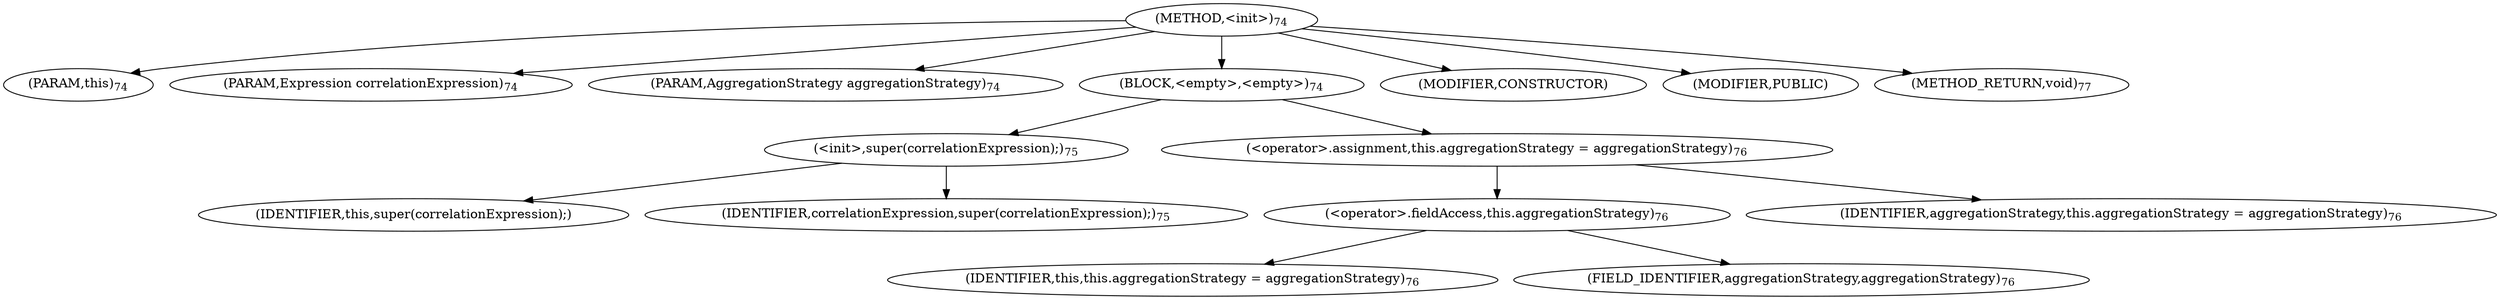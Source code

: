 digraph "&lt;init&gt;" {  
"139" [label = <(METHOD,&lt;init&gt;)<SUB>74</SUB>> ]
"8" [label = <(PARAM,this)<SUB>74</SUB>> ]
"140" [label = <(PARAM,Expression correlationExpression)<SUB>74</SUB>> ]
"141" [label = <(PARAM,AggregationStrategy aggregationStrategy)<SUB>74</SUB>> ]
"142" [label = <(BLOCK,&lt;empty&gt;,&lt;empty&gt;)<SUB>74</SUB>> ]
"143" [label = <(&lt;init&gt;,super(correlationExpression);)<SUB>75</SUB>> ]
"7" [label = <(IDENTIFIER,this,super(correlationExpression);)> ]
"144" [label = <(IDENTIFIER,correlationExpression,super(correlationExpression);)<SUB>75</SUB>> ]
"145" [label = <(&lt;operator&gt;.assignment,this.aggregationStrategy = aggregationStrategy)<SUB>76</SUB>> ]
"146" [label = <(&lt;operator&gt;.fieldAccess,this.aggregationStrategy)<SUB>76</SUB>> ]
"9" [label = <(IDENTIFIER,this,this.aggregationStrategy = aggregationStrategy)<SUB>76</SUB>> ]
"147" [label = <(FIELD_IDENTIFIER,aggregationStrategy,aggregationStrategy)<SUB>76</SUB>> ]
"148" [label = <(IDENTIFIER,aggregationStrategy,this.aggregationStrategy = aggregationStrategy)<SUB>76</SUB>> ]
"149" [label = <(MODIFIER,CONSTRUCTOR)> ]
"150" [label = <(MODIFIER,PUBLIC)> ]
"151" [label = <(METHOD_RETURN,void)<SUB>77</SUB>> ]
  "139" -> "8" 
  "139" -> "140" 
  "139" -> "141" 
  "139" -> "142" 
  "139" -> "149" 
  "139" -> "150" 
  "139" -> "151" 
  "142" -> "143" 
  "142" -> "145" 
  "143" -> "7" 
  "143" -> "144" 
  "145" -> "146" 
  "145" -> "148" 
  "146" -> "9" 
  "146" -> "147" 
}

